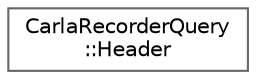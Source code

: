 digraph "类继承关系图"
{
 // INTERACTIVE_SVG=YES
 // LATEX_PDF_SIZE
  bgcolor="transparent";
  edge [fontname=Helvetica,fontsize=10,labelfontname=Helvetica,labelfontsize=10];
  node [fontname=Helvetica,fontsize=10,shape=box,height=0.2,width=0.4];
  rankdir="LR";
  Node0 [id="Node000000",label="CarlaRecorderQuery\l::Header",height=0.2,width=0.4,color="grey40", fillcolor="white", style="filled",URL="$d6/d9e/structCarlaRecorderQuery_1_1Header.html",tooltip=" "];
}
